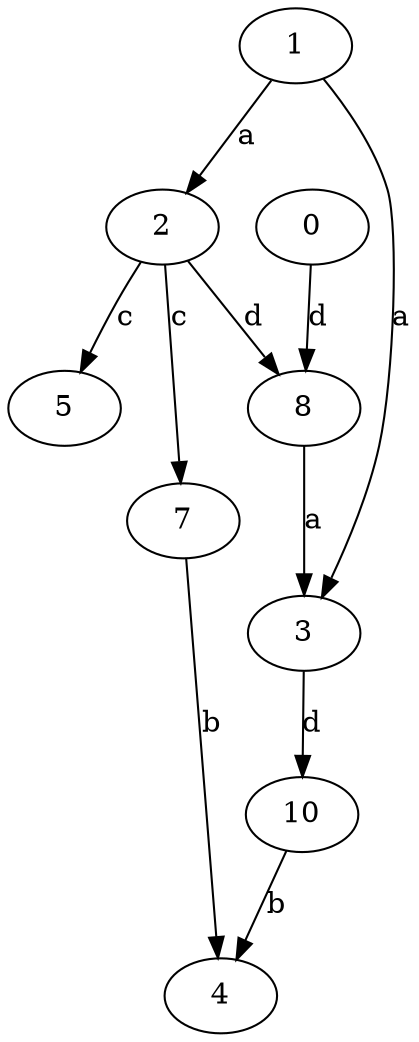 strict digraph  {
2;
3;
4;
0;
5;
7;
8;
10;
1;
2 -> 5  [label=c];
2 -> 7  [label=c];
2 -> 8  [label=d];
3 -> 10  [label=d];
0 -> 8  [label=d];
7 -> 4  [label=b];
8 -> 3  [label=a];
10 -> 4  [label=b];
1 -> 2  [label=a];
1 -> 3  [label=a];
}
